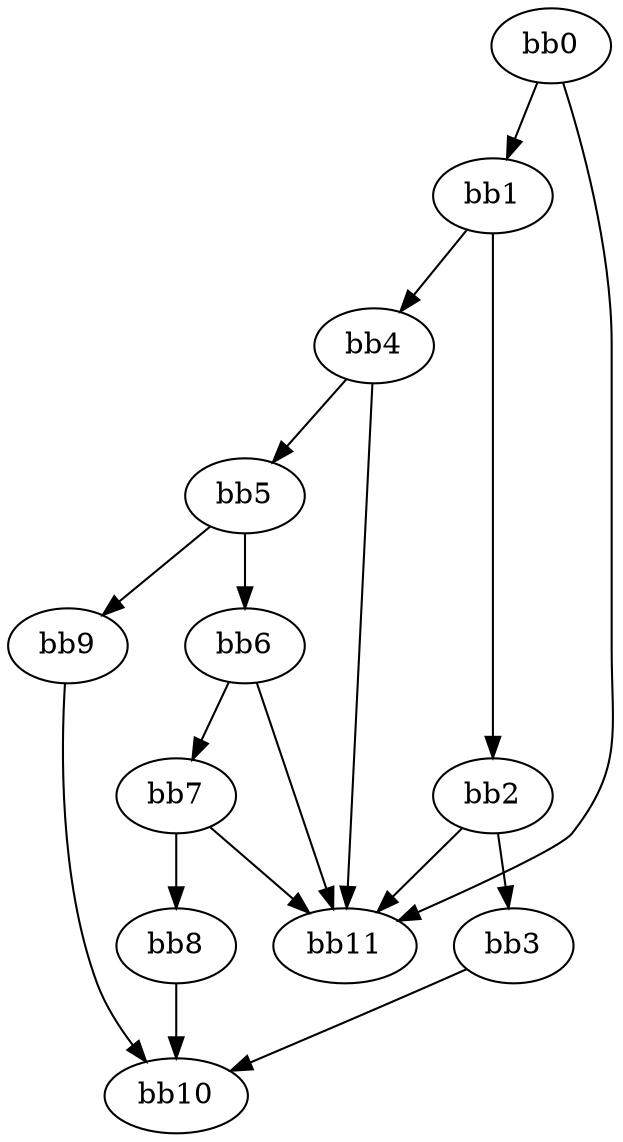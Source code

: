 digraph {
    0 [ label = "bb0\l" ]
    1 [ label = "bb1\l" ]
    2 [ label = "bb2\l" ]
    3 [ label = "bb3\l" ]
    4 [ label = "bb4\l" ]
    5 [ label = "bb5\l" ]
    6 [ label = "bb6\l" ]
    7 [ label = "bb7\l" ]
    8 [ label = "bb8\l" ]
    9 [ label = "bb9\l" ]
    10 [ label = "bb10\l" ]
    11 [ label = "bb11\l" ]
    0 -> 1 [ ]
    0 -> 11 [ ]
    1 -> 2 [ ]
    1 -> 4 [ ]
    2 -> 3 [ ]
    2 -> 11 [ ]
    3 -> 10 [ ]
    4 -> 5 [ ]
    4 -> 11 [ ]
    5 -> 6 [ ]
    5 -> 9 [ ]
    6 -> 7 [ ]
    6 -> 11 [ ]
    7 -> 8 [ ]
    7 -> 11 [ ]
    8 -> 10 [ ]
    9 -> 10 [ ]
}

